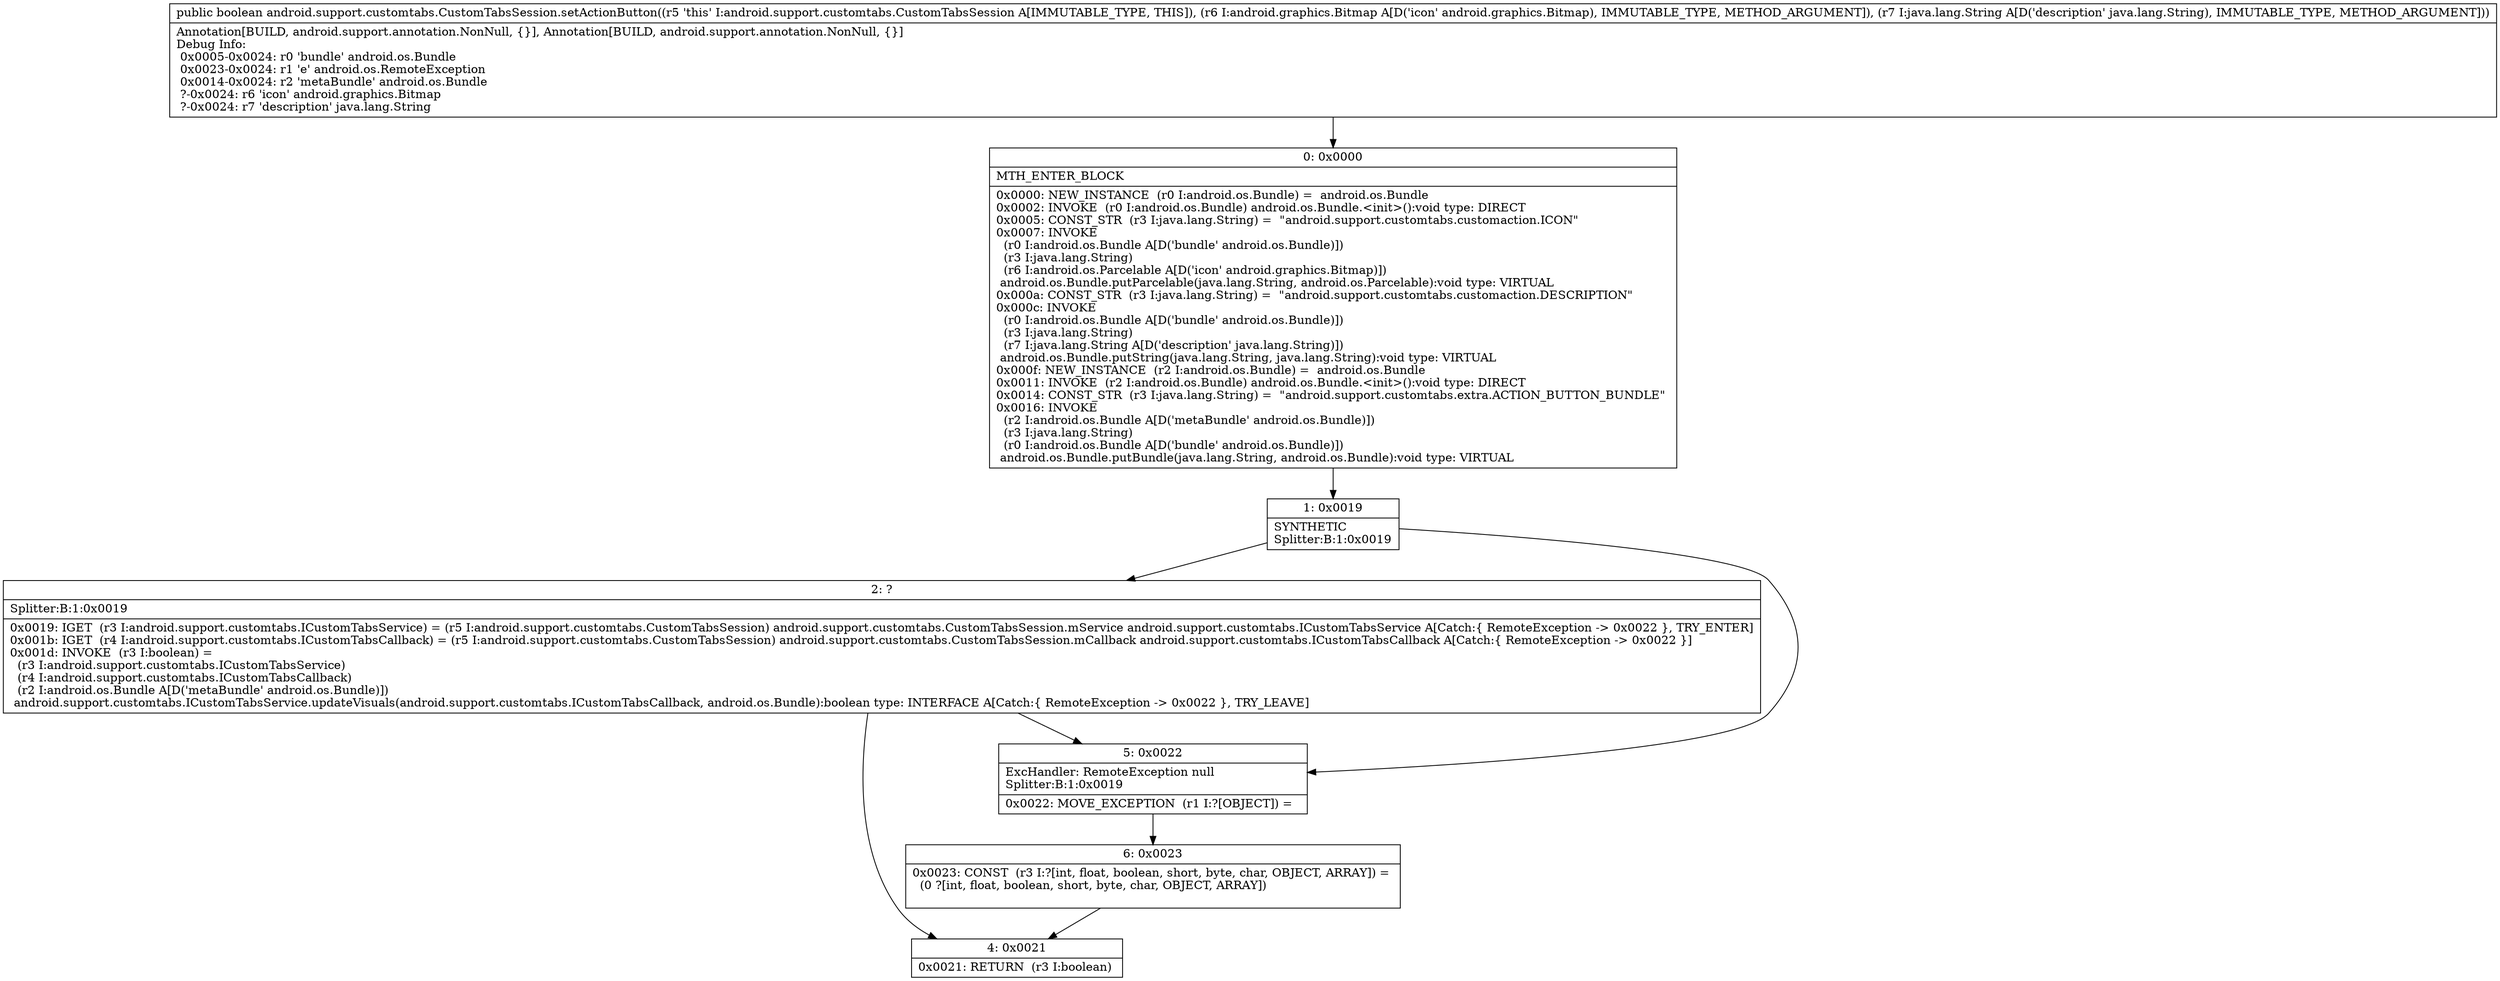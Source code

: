 digraph "CFG forandroid.support.customtabs.CustomTabsSession.setActionButton(Landroid\/graphics\/Bitmap;Ljava\/lang\/String;)Z" {
Node_0 [shape=record,label="{0\:\ 0x0000|MTH_ENTER_BLOCK\l|0x0000: NEW_INSTANCE  (r0 I:android.os.Bundle) =  android.os.Bundle \l0x0002: INVOKE  (r0 I:android.os.Bundle) android.os.Bundle.\<init\>():void type: DIRECT \l0x0005: CONST_STR  (r3 I:java.lang.String) =  \"android.support.customtabs.customaction.ICON\" \l0x0007: INVOKE  \l  (r0 I:android.os.Bundle A[D('bundle' android.os.Bundle)])\l  (r3 I:java.lang.String)\l  (r6 I:android.os.Parcelable A[D('icon' android.graphics.Bitmap)])\l android.os.Bundle.putParcelable(java.lang.String, android.os.Parcelable):void type: VIRTUAL \l0x000a: CONST_STR  (r3 I:java.lang.String) =  \"android.support.customtabs.customaction.DESCRIPTION\" \l0x000c: INVOKE  \l  (r0 I:android.os.Bundle A[D('bundle' android.os.Bundle)])\l  (r3 I:java.lang.String)\l  (r7 I:java.lang.String A[D('description' java.lang.String)])\l android.os.Bundle.putString(java.lang.String, java.lang.String):void type: VIRTUAL \l0x000f: NEW_INSTANCE  (r2 I:android.os.Bundle) =  android.os.Bundle \l0x0011: INVOKE  (r2 I:android.os.Bundle) android.os.Bundle.\<init\>():void type: DIRECT \l0x0014: CONST_STR  (r3 I:java.lang.String) =  \"android.support.customtabs.extra.ACTION_BUTTON_BUNDLE\" \l0x0016: INVOKE  \l  (r2 I:android.os.Bundle A[D('metaBundle' android.os.Bundle)])\l  (r3 I:java.lang.String)\l  (r0 I:android.os.Bundle A[D('bundle' android.os.Bundle)])\l android.os.Bundle.putBundle(java.lang.String, android.os.Bundle):void type: VIRTUAL \l}"];
Node_1 [shape=record,label="{1\:\ 0x0019|SYNTHETIC\lSplitter:B:1:0x0019\l}"];
Node_2 [shape=record,label="{2\:\ ?|Splitter:B:1:0x0019\l|0x0019: IGET  (r3 I:android.support.customtabs.ICustomTabsService) = (r5 I:android.support.customtabs.CustomTabsSession) android.support.customtabs.CustomTabsSession.mService android.support.customtabs.ICustomTabsService A[Catch:\{ RemoteException \-\> 0x0022 \}, TRY_ENTER]\l0x001b: IGET  (r4 I:android.support.customtabs.ICustomTabsCallback) = (r5 I:android.support.customtabs.CustomTabsSession) android.support.customtabs.CustomTabsSession.mCallback android.support.customtabs.ICustomTabsCallback A[Catch:\{ RemoteException \-\> 0x0022 \}]\l0x001d: INVOKE  (r3 I:boolean) = \l  (r3 I:android.support.customtabs.ICustomTabsService)\l  (r4 I:android.support.customtabs.ICustomTabsCallback)\l  (r2 I:android.os.Bundle A[D('metaBundle' android.os.Bundle)])\l android.support.customtabs.ICustomTabsService.updateVisuals(android.support.customtabs.ICustomTabsCallback, android.os.Bundle):boolean type: INTERFACE A[Catch:\{ RemoteException \-\> 0x0022 \}, TRY_LEAVE]\l}"];
Node_4 [shape=record,label="{4\:\ 0x0021|0x0021: RETURN  (r3 I:boolean) \l}"];
Node_5 [shape=record,label="{5\:\ 0x0022|ExcHandler: RemoteException null\lSplitter:B:1:0x0019\l|0x0022: MOVE_EXCEPTION  (r1 I:?[OBJECT]) =  \l}"];
Node_6 [shape=record,label="{6\:\ 0x0023|0x0023: CONST  (r3 I:?[int, float, boolean, short, byte, char, OBJECT, ARRAY]) = \l  (0 ?[int, float, boolean, short, byte, char, OBJECT, ARRAY])\l \l}"];
MethodNode[shape=record,label="{public boolean android.support.customtabs.CustomTabsSession.setActionButton((r5 'this' I:android.support.customtabs.CustomTabsSession A[IMMUTABLE_TYPE, THIS]), (r6 I:android.graphics.Bitmap A[D('icon' android.graphics.Bitmap), IMMUTABLE_TYPE, METHOD_ARGUMENT]), (r7 I:java.lang.String A[D('description' java.lang.String), IMMUTABLE_TYPE, METHOD_ARGUMENT]))  | Annotation[BUILD, android.support.annotation.NonNull, \{\}], Annotation[BUILD, android.support.annotation.NonNull, \{\}]\lDebug Info:\l  0x0005\-0x0024: r0 'bundle' android.os.Bundle\l  0x0023\-0x0024: r1 'e' android.os.RemoteException\l  0x0014\-0x0024: r2 'metaBundle' android.os.Bundle\l  ?\-0x0024: r6 'icon' android.graphics.Bitmap\l  ?\-0x0024: r7 'description' java.lang.String\l}"];
MethodNode -> Node_0;
Node_0 -> Node_1;
Node_1 -> Node_2;
Node_1 -> Node_5;
Node_2 -> Node_5;
Node_2 -> Node_4;
Node_5 -> Node_6;
Node_6 -> Node_4;
}

